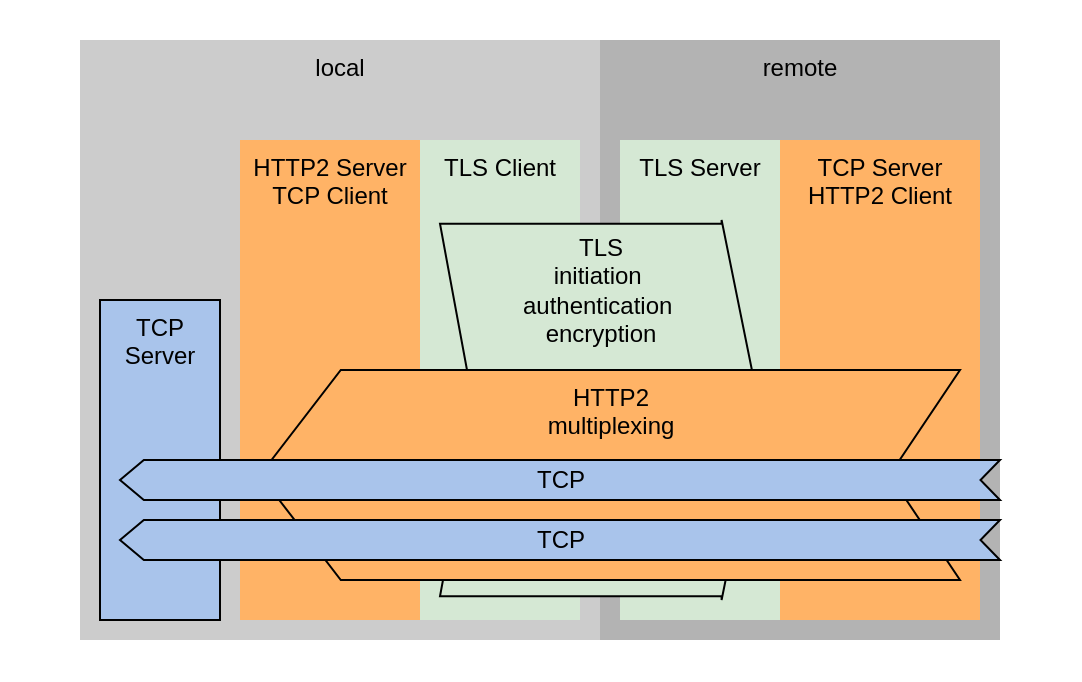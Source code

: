 <mxfile version="24.7.17">
  <diagram name="Page-1" id="Whb8RC3Au8cvX3wrGirA">
    <mxGraphModel dx="621" dy="422" grid="1" gridSize="10" guides="1" tooltips="1" connect="1" arrows="1" fold="1" page="1" pageScale="1" pageWidth="850" pageHeight="1100" math="0" shadow="0">
      <root>
        <mxCell id="0" />
        <mxCell id="1" parent="0" />
        <mxCell id="vVhd3XwVl_YpVuTGVh2o-1" value="" style="rounded=0;whiteSpace=wrap;html=1;strokeColor=none;" parent="1" vertex="1">
          <mxGeometry x="160" y="10" width="540" height="340" as="geometry" />
        </mxCell>
        <mxCell id="e_OSxrDLTewV0Rg9lFOJ-29" value="&lt;span style=&quot;text-wrap: nowrap;&quot;&gt;remote&lt;/span&gt;" style="html=1;whiteSpace=wrap;verticalAlign=top;fillColor=#B3B3B3;strokeColor=none;" parent="1" vertex="1">
          <mxGeometry x="460" y="30" width="200" height="300" as="geometry" />
        </mxCell>
        <mxCell id="e_OSxrDLTewV0Rg9lFOJ-25" value="&lt;span style=&quot;text-wrap: nowrap;&quot;&gt;TCP Server&lt;/span&gt;&lt;div&gt;&lt;span style=&quot;text-wrap: nowrap;&quot;&gt;HTTP2 Client&lt;/span&gt;&lt;/div&gt;" style="html=1;whiteSpace=wrap;verticalAlign=top;fillColor=#FFB366;strokeColor=none;" parent="1" vertex="1">
          <mxGeometry x="550" y="80" width="100" height="240" as="geometry" />
        </mxCell>
        <mxCell id="e_OSxrDLTewV0Rg9lFOJ-27" value="&lt;span style=&quot;text-wrap: nowrap;&quot;&gt;local&lt;/span&gt;" style="html=1;whiteSpace=wrap;verticalAlign=top;fillColor=#CCCCCC;strokeColor=none;" parent="1" vertex="1">
          <mxGeometry x="200" y="30" width="260" height="300" as="geometry" />
        </mxCell>
        <mxCell id="e_OSxrDLTewV0Rg9lFOJ-28" value="&lt;span style=&quot;text-wrap: nowrap;&quot;&gt;TCP&lt;/span&gt;&lt;div&gt;&lt;span style=&quot;text-wrap: nowrap;&quot;&gt;Server&lt;/span&gt;&lt;/div&gt;" style="html=1;whiteSpace=wrap;verticalAlign=top;fillColor=#A9C4EB;strokeColor=default;" parent="1" vertex="1">
          <mxGeometry x="210" y="160" width="60" height="160" as="geometry" />
        </mxCell>
        <mxCell id="e_OSxrDLTewV0Rg9lFOJ-21" value="&lt;span style=&quot;text-wrap: nowrap;&quot;&gt;HTTP2 Server&lt;/span&gt;&lt;div&gt;&lt;span style=&quot;text-wrap: nowrap; background-color: initial;&quot;&gt;TCP Client&lt;/span&gt;&lt;br&gt;&lt;/div&gt;" style="html=1;whiteSpace=wrap;verticalAlign=top;fillColor=#FFB366;strokeColor=none;" parent="1" vertex="1">
          <mxGeometry x="280" y="80" width="90" height="240" as="geometry" />
        </mxCell>
        <mxCell id="e_OSxrDLTewV0Rg9lFOJ-16" value="&lt;div&gt;&lt;span style=&quot;text-wrap: nowrap;&quot;&gt;TLS&lt;/span&gt;&lt;span style=&quot;text-wrap: nowrap; background-color: initial;&quot;&gt;&amp;nbsp;Client&lt;/span&gt;&lt;/div&gt;" style="html=1;whiteSpace=wrap;verticalAlign=top;fillColor=#D5E8D4;strokeColor=none;" parent="1" vertex="1">
          <mxGeometry x="370" y="80" width="80" height="240" as="geometry" />
        </mxCell>
        <mxCell id="e_OSxrDLTewV0Rg9lFOJ-5" value="" style="ellipse;whiteSpace=wrap;html=1;align=center;aspect=fixed;fillColor=none;strokeColor=none;resizable=0;perimeter=centerPerimeter;rotatable=0;allowArrows=0;points=[];outlineConnect=1;" parent="1" vertex="1">
          <mxGeometry x="460" y="130" width="10" height="10" as="geometry" />
        </mxCell>
        <mxCell id="e_OSxrDLTewV0Rg9lFOJ-13" value="&lt;div&gt;&lt;span style=&quot;text-wrap: nowrap;&quot;&gt;TLS Server&lt;/span&gt;&lt;/div&gt;" style="html=1;whiteSpace=wrap;verticalAlign=top;strokeColor=none;fillColor=#D5E8D4;" parent="1" vertex="1">
          <mxGeometry x="470" y="80" width="80" height="240" as="geometry" />
        </mxCell>
        <mxCell id="e_OSxrDLTewV0Rg9lFOJ-2" value="TLS&lt;div&gt;initiation&amp;nbsp;&lt;div&gt;authentication&amp;nbsp;&lt;/div&gt;&lt;div&gt;encryption&lt;/div&gt;&lt;/div&gt;" style="html=1;shadow=0;dashed=0;align=center;verticalAlign=top;shape=mxgraph.arrows2.arrow;dy=0.02;dx=19.2;notch=17.2;rotation=0;fillColor=#D5E8D4;strokeColor=default;horizontal=1;" parent="1" vertex="1">
          <mxGeometry x="380" y="120" width="160" height="190" as="geometry" />
        </mxCell>
        <mxCell id="e_OSxrDLTewV0Rg9lFOJ-19" value="HTTP2&lt;div&gt;multiplexing&lt;div&gt;&lt;br&gt;&lt;/div&gt;&lt;/div&gt;" style="html=1;shadow=0;dashed=0;align=center;verticalAlign=top;shape=mxgraph.arrows2.arrow;dy=0;dx=40.4;notch=35.2;flipH=1;fillColor=#FFB366;strokeColor=default;" parent="1" vertex="1">
          <mxGeometry x="290" y="195" width="350" height="105" as="geometry" />
        </mxCell>
        <mxCell id="e_OSxrDLTewV0Rg9lFOJ-26" value="TCP" style="html=1;shadow=0;dashed=0;align=center;verticalAlign=middle;shape=mxgraph.arrows2.arrow;dy=0;dx=11.92;notch=9.75;flipH=1;fillColor=#A9C4EB;strokeColor=default;" parent="1" vertex="1">
          <mxGeometry x="220" y="240" width="440" height="20" as="geometry" />
        </mxCell>
        <mxCell id="e_OSxrDLTewV0Rg9lFOJ-31" value="TCP" style="html=1;shadow=0;dashed=0;align=center;verticalAlign=middle;shape=mxgraph.arrows2.arrow;dy=0;dx=11.92;notch=9.75;flipH=1;fillColor=#A9C4EB;strokeColor=default;" parent="1" vertex="1">
          <mxGeometry x="220" y="270" width="440" height="20" as="geometry" />
        </mxCell>
      </root>
    </mxGraphModel>
  </diagram>
</mxfile>
